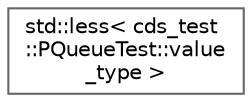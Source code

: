 digraph "类继承关系图"
{
 // LATEX_PDF_SIZE
  bgcolor="transparent";
  edge [fontname=Helvetica,fontsize=10,labelfontname=Helvetica,labelfontsize=10];
  node [fontname=Helvetica,fontsize=10,shape=box,height=0.2,width=0.4];
  rankdir="LR";
  Node0 [id="Node000000",label="std::less\< cds_test\l::PQueueTest::value\l_type \>",height=0.2,width=0.4,color="grey40", fillcolor="white", style="filled",URL="$structstd_1_1less_3_01cds__test_1_1_p_queue_test_1_1value__type_01_4.html",tooltip=" "];
}
